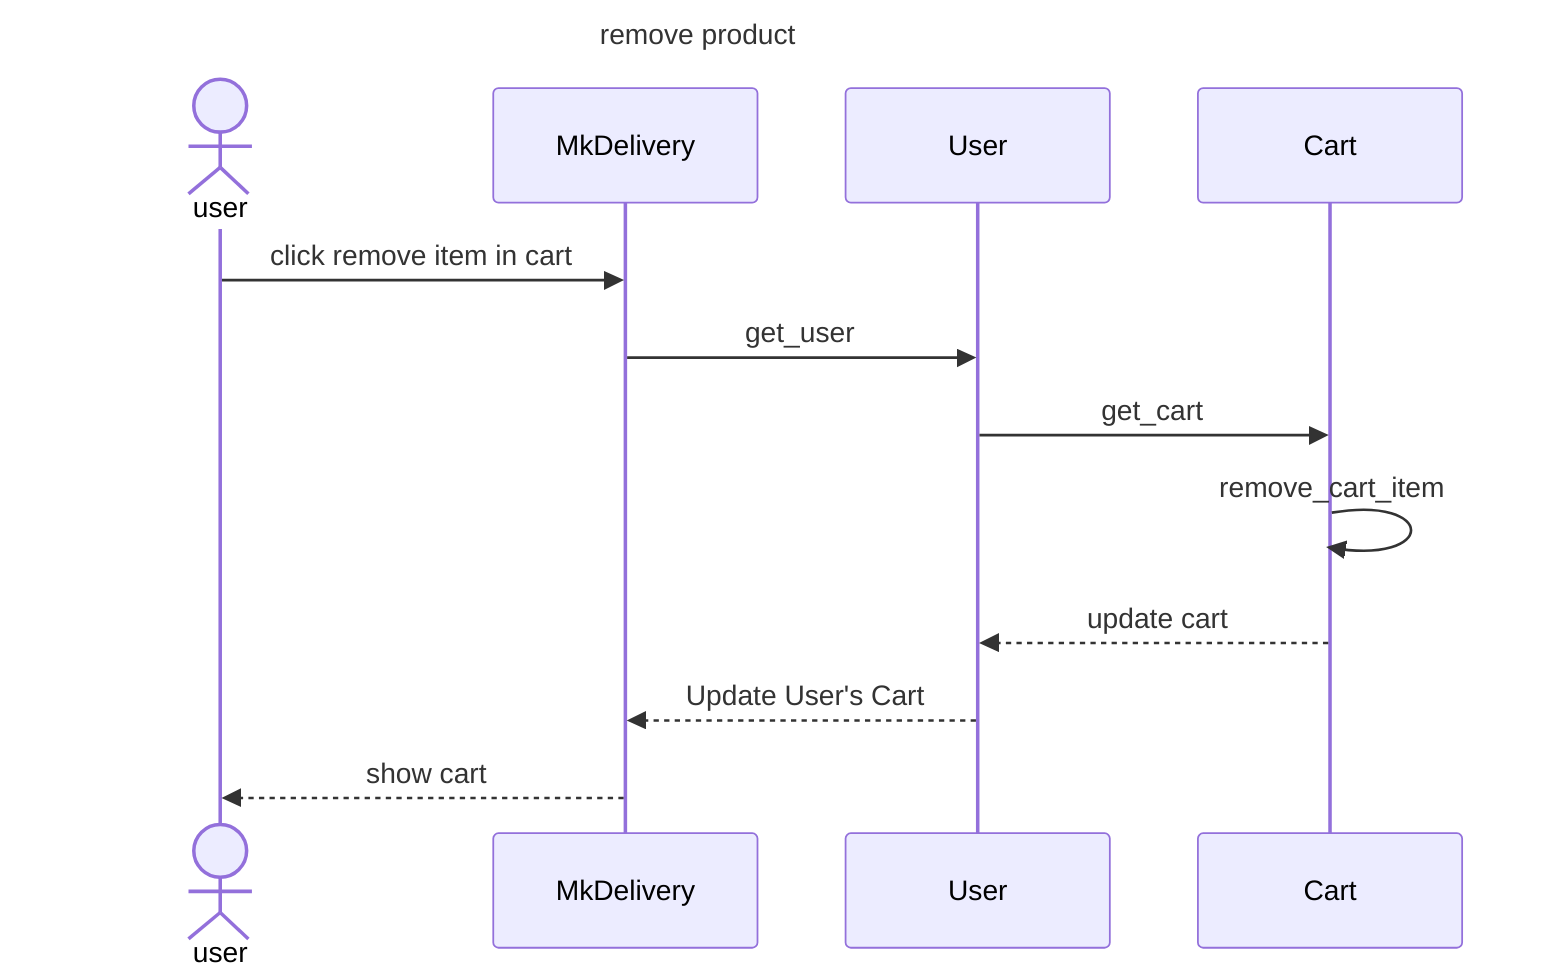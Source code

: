 sequenceDiagram
    title remove product
    actor user 
    participant MkDelivery
    participant User
    participant Cart 
    user ->> MkDelivery:click remove item in cart
    MkDelivery ->> User :get_user
    User ->> Cart : get_cart 
    Cart ->> Cart : remove_cart_item
    Cart -->> User :update cart 
    User -->> MkDelivery: Update User's Cart
    MkDelivery -->> user: show cart